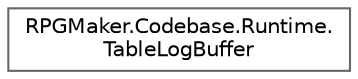digraph "クラス階層図"
{
 // LATEX_PDF_SIZE
  bgcolor="transparent";
  edge [fontname=Helvetica,fontsize=10,labelfontname=Helvetica,labelfontsize=10];
  node [fontname=Helvetica,fontsize=10,shape=box,height=0.2,width=0.4];
  rankdir="LR";
  Node0 [id="Node000000",label="RPGMaker.Codebase.Runtime.\lTableLogBuffer",height=0.2,width=0.4,color="grey40", fillcolor="white", style="filled",URL="$d7/d54/class_r_p_g_maker_1_1_codebase_1_1_runtime_1_1_table_log_buffer.html",tooltip=" "];
}
